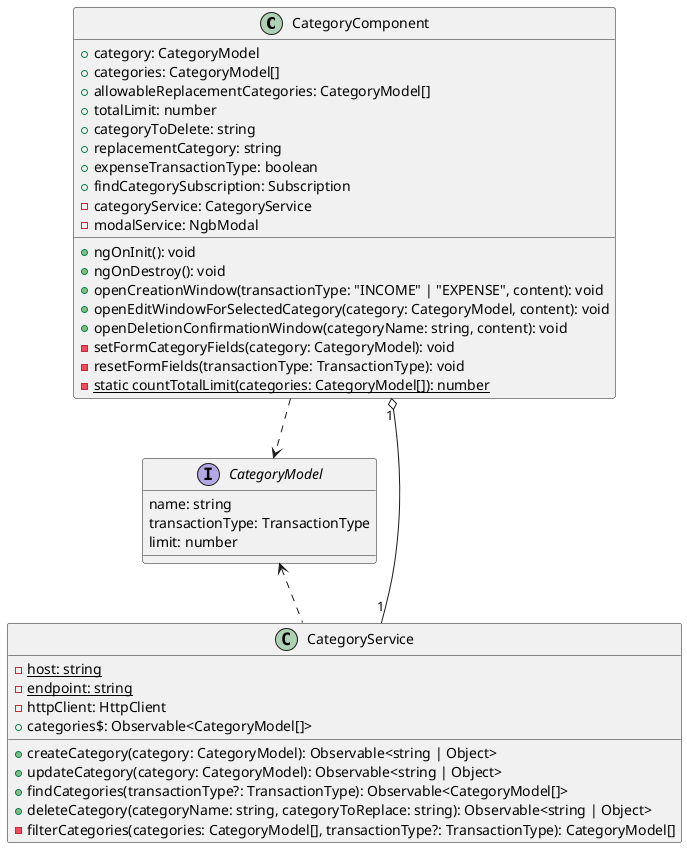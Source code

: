 @startuml
'https://plantuml.com/sequence-diagram


class CategoryComponent {
    +category: CategoryModel
    +categories: CategoryModel[]
    +allowableReplacementCategories: CategoryModel[]
    +totalLimit: number
    +categoryToDelete: string
    +replacementCategory: string
    +expenseTransactionType: boolean
    +findCategorySubscription: Subscription
    -categoryService: CategoryService
    -modalService: NgbModal
    +ngOnInit(): void
    +ngOnDestroy(): void
    +openCreationWindow(transactionType: "INCOME" | "EXPENSE", content): void
    +openEditWindowForSelectedCategory(category: CategoryModel, content): void
    +openDeletionConfirmationWindow(categoryName: string, content): void
    -setFormCategoryFields(category: CategoryModel): void
    -resetFormFields(transactionType: TransactionType): void
    -{static}static countTotalLimit(categories: CategoryModel[]): number
}

class CategoryService {
  -{static} host: string
  -{static} endpoint: string
  -httpClient: HttpClient
  +categories$: Observable<CategoryModel[]>
  +createCategory(category: CategoryModel): Observable<string | Object>
  +updateCategory(category: CategoryModel): Observable<string | Object>
  +findCategories(transactionType?: TransactionType): Observable<CategoryModel[]>
  +deleteCategory(categoryName: string, categoryToReplace: string): Observable<string | Object>
  -filterCategories(categories: CategoryModel[], transactionType?: TransactionType): CategoryModel[]
}

interface CategoryModel {
  name: string
  transactionType: TransactionType
  limit: number
}

CategoryComponent "1" o-- "1" CategoryService
CategoryComponent ..> CategoryModel
CategoryService .up.> CategoryModel


@enduml